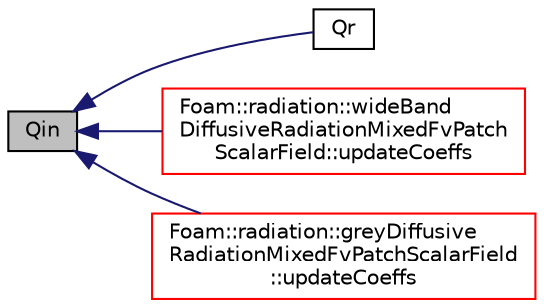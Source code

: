 digraph "Qin"
{
  bgcolor="transparent";
  edge [fontname="Helvetica",fontsize="10",labelfontname="Helvetica",labelfontsize="10"];
  node [fontname="Helvetica",fontsize="10",shape=record];
  rankdir="LR";
  Node1 [label="Qin",height=0.2,width=0.4,color="black", fillcolor="grey75", style="filled", fontcolor="black"];
  Node1 -> Node2 [dir="back",color="midnightblue",fontsize="10",style="solid",fontname="Helvetica"];
  Node2 [label="Qr",height=0.2,width=0.4,color="black",URL="$a02112.html#a31fd989756af26f411a36d1e5e8811ff",tooltip="Return non-const access to the boundary heat flux. "];
  Node1 -> Node3 [dir="back",color="midnightblue",fontsize="10",style="solid",fontname="Helvetica"];
  Node3 [label="Foam::radiation::wideBand\lDiffusiveRadiationMixedFvPatch\lScalarField::updateCoeffs",height=0.2,width=0.4,color="red",URL="$a02980.html#a7e24eafac629d3733181cd942d4c902f",tooltip="Update the coefficients associated with the patch field. "];
  Node1 -> Node4 [dir="back",color="midnightblue",fontsize="10",style="solid",fontname="Helvetica"];
  Node4 [label="Foam::radiation::greyDiffusive\lRadiationMixedFvPatchScalarField\l::updateCoeffs",height=0.2,width=0.4,color="red",URL="$a00964.html#a7e24eafac629d3733181cd942d4c902f",tooltip="Update the coefficients associated with the patch field. "];
}
